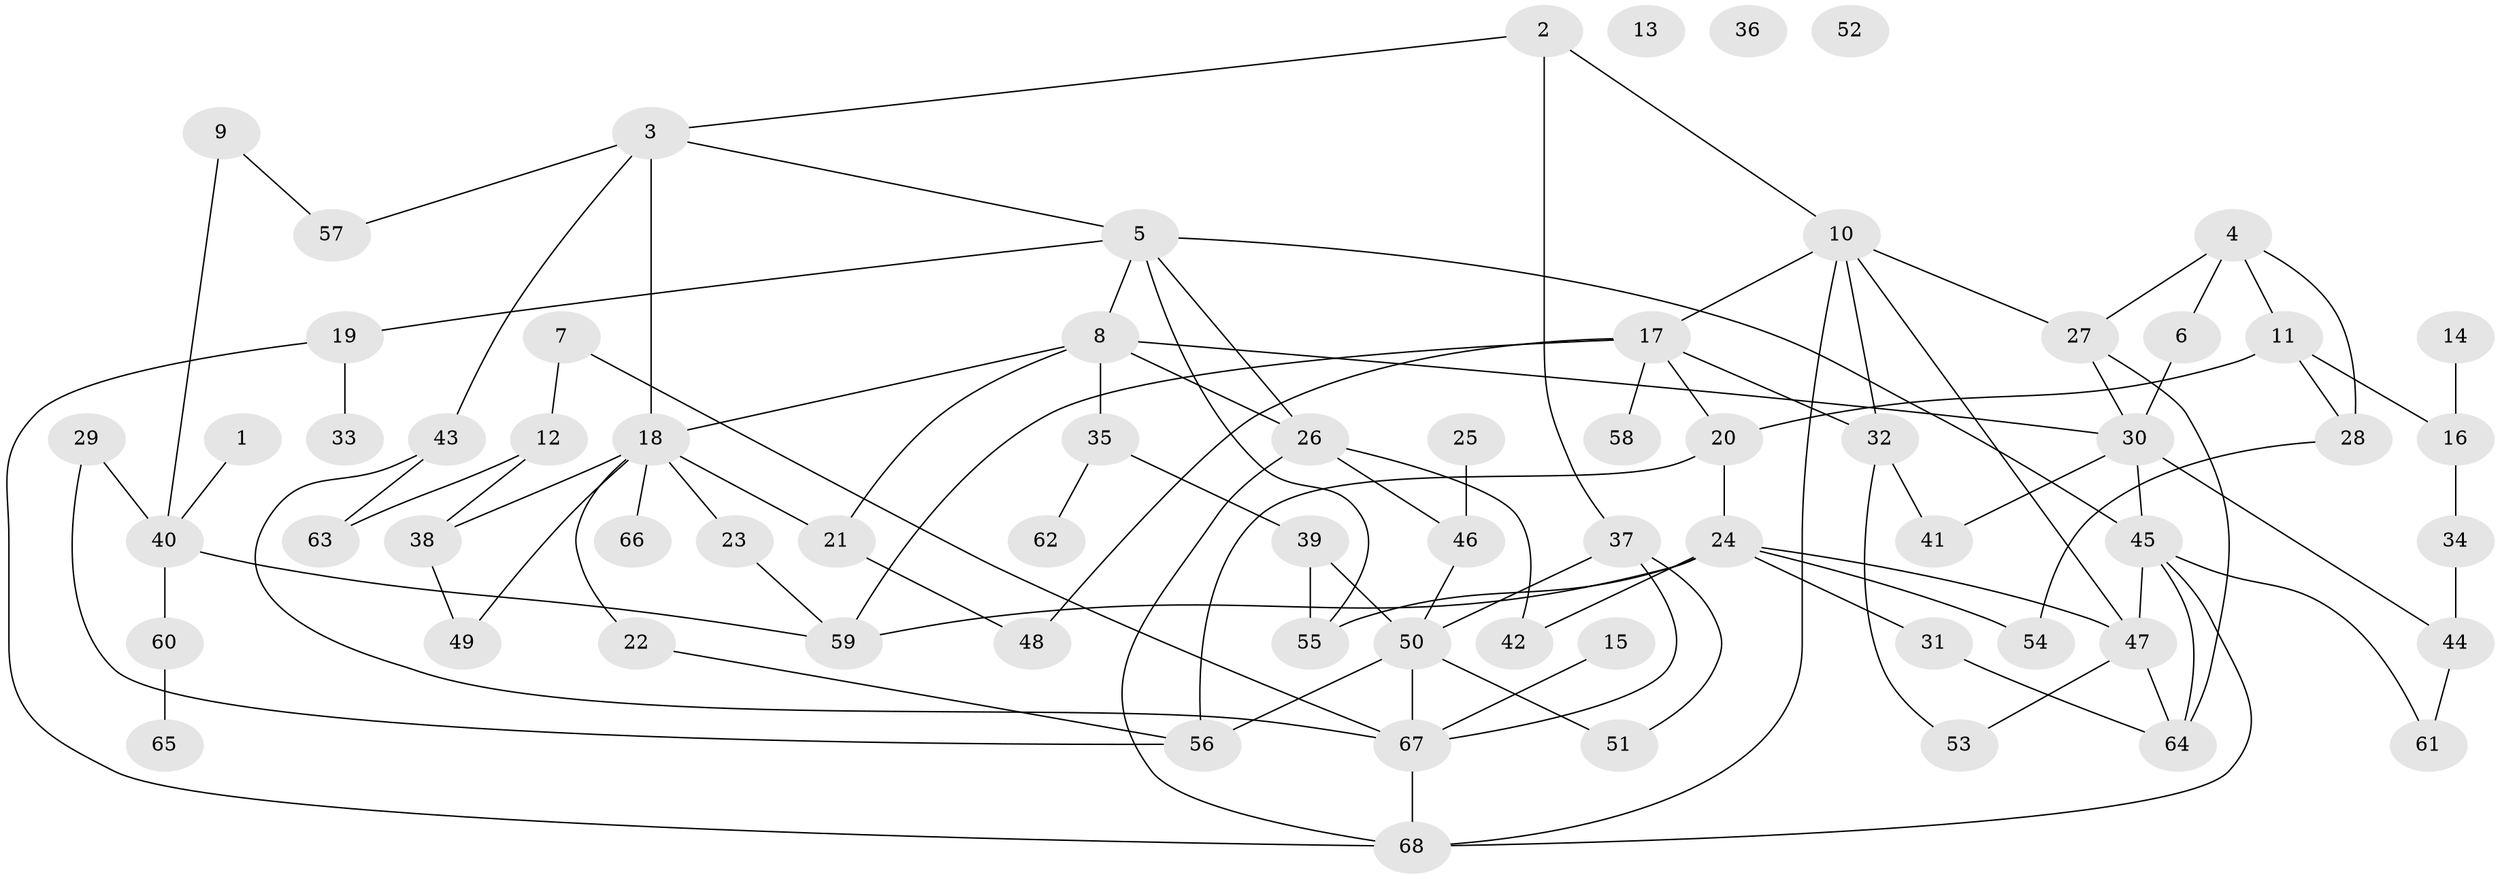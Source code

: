 // Generated by graph-tools (version 1.1) at 2025/13/03/09/25 04:13:10]
// undirected, 68 vertices, 105 edges
graph export_dot {
graph [start="1"]
  node [color=gray90,style=filled];
  1;
  2;
  3;
  4;
  5;
  6;
  7;
  8;
  9;
  10;
  11;
  12;
  13;
  14;
  15;
  16;
  17;
  18;
  19;
  20;
  21;
  22;
  23;
  24;
  25;
  26;
  27;
  28;
  29;
  30;
  31;
  32;
  33;
  34;
  35;
  36;
  37;
  38;
  39;
  40;
  41;
  42;
  43;
  44;
  45;
  46;
  47;
  48;
  49;
  50;
  51;
  52;
  53;
  54;
  55;
  56;
  57;
  58;
  59;
  60;
  61;
  62;
  63;
  64;
  65;
  66;
  67;
  68;
  1 -- 40;
  2 -- 3;
  2 -- 10;
  2 -- 37;
  3 -- 5;
  3 -- 18;
  3 -- 43;
  3 -- 57;
  4 -- 6;
  4 -- 11;
  4 -- 27;
  4 -- 28;
  5 -- 8;
  5 -- 19;
  5 -- 26;
  5 -- 45;
  5 -- 55;
  6 -- 30;
  7 -- 12;
  7 -- 67;
  8 -- 18;
  8 -- 21;
  8 -- 26;
  8 -- 30;
  8 -- 35;
  9 -- 40;
  9 -- 57;
  10 -- 17;
  10 -- 27;
  10 -- 32;
  10 -- 47;
  10 -- 68;
  11 -- 16;
  11 -- 20;
  11 -- 28;
  12 -- 38;
  12 -- 63;
  14 -- 16;
  15 -- 67;
  16 -- 34;
  17 -- 20;
  17 -- 32;
  17 -- 48;
  17 -- 58;
  17 -- 59;
  18 -- 21;
  18 -- 22;
  18 -- 23;
  18 -- 38;
  18 -- 49;
  18 -- 66;
  19 -- 33;
  19 -- 68;
  20 -- 24;
  20 -- 56;
  21 -- 48;
  22 -- 56;
  23 -- 59;
  24 -- 31;
  24 -- 42;
  24 -- 47;
  24 -- 54;
  24 -- 55;
  24 -- 59;
  25 -- 46;
  26 -- 42;
  26 -- 46;
  26 -- 68;
  27 -- 30;
  27 -- 64;
  28 -- 54;
  29 -- 40;
  29 -- 56;
  30 -- 41;
  30 -- 44;
  30 -- 45;
  31 -- 64;
  32 -- 41;
  32 -- 53;
  34 -- 44;
  35 -- 39;
  35 -- 62;
  37 -- 50;
  37 -- 51;
  37 -- 67;
  38 -- 49;
  39 -- 50;
  39 -- 55;
  40 -- 59;
  40 -- 60;
  43 -- 63;
  43 -- 67;
  44 -- 61;
  45 -- 47;
  45 -- 61;
  45 -- 64;
  45 -- 68;
  46 -- 50;
  47 -- 53;
  47 -- 64;
  50 -- 51;
  50 -- 56;
  50 -- 67;
  60 -- 65;
  67 -- 68;
}
